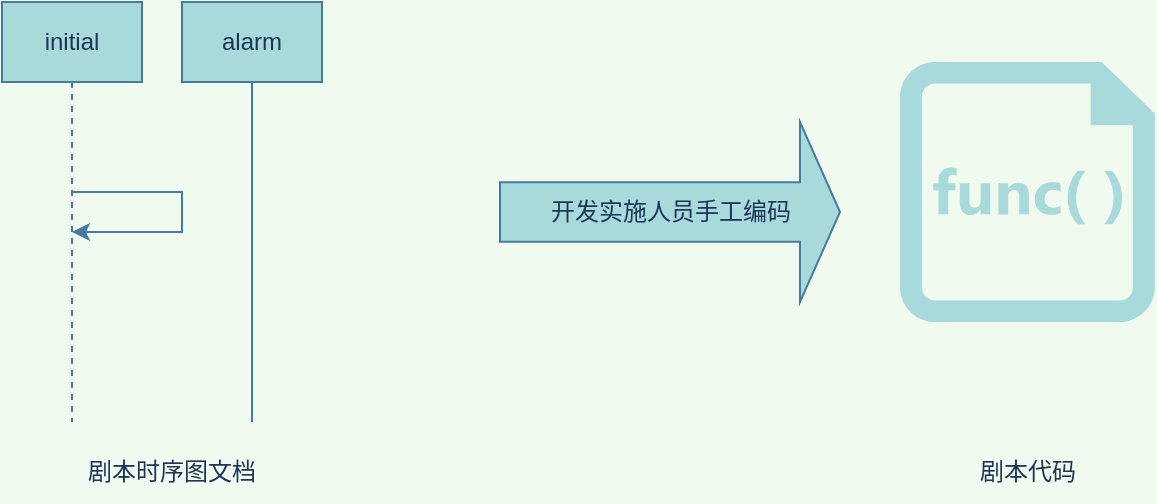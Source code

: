 <mxfile version="17.4.5" type="device"><diagram id="OuAX_9Q7hC9WGS58esa1" name="Page-1"><mxGraphModel dx="1422" dy="786" grid="1" gridSize="10" guides="1" tooltips="1" connect="1" arrows="1" fold="1" page="1" pageScale="1" pageWidth="827" pageHeight="1169" background="#F1FAEE" math="0" shadow="0"><root><mxCell id="0"/><mxCell id="1" parent="0"/><mxCell id="uRn0JfbFsjl0VmcY6NOd-42" value="开发实施人员手工编码" style="html=1;shadow=0;dashed=0;align=center;verticalAlign=middle;shape=mxgraph.arrows2.arrow;dy=0.67;dx=20;notch=0;fillColor=#A8DADC;strokeColor=#457B9D;fontColor=#1D3557;" vertex="1" parent="1"><mxGeometry x="290" y="730" width="170" height="90" as="geometry"/></mxCell><mxCell id="uRn0JfbFsjl0VmcY6NOd-46" value="" style="sketch=0;aspect=fixed;pointerEvents=1;shadow=0;dashed=0;strokeColor=none;labelPosition=center;verticalLabelPosition=bottom;verticalAlign=top;align=center;fillColor=#A8DADC;shape=mxgraph.mscae.enterprise.code_file;html=1;fontColor=#1D3557;" vertex="1" parent="1"><mxGeometry x="490" y="700" width="127.4" height="130" as="geometry"/></mxCell><mxCell id="uRn0JfbFsjl0VmcY6NOd-49" value="initial" style="shape=umlLifeline;perimeter=lifelinePerimeter;whiteSpace=wrap;html=1;container=1;collapsible=0;recursiveResize=0;outlineConnect=0;shadow=0;dashed=0;sketch=0;pointerEvents=1;fontFamily=Helvetica;fontSize=12;fontColor=#1D3557;fillColor=#A8DADC;strokeColor=#457B9D;" vertex="1" parent="1"><mxGeometry x="41" y="670" width="70" height="210" as="geometry"/></mxCell><mxCell id="uRn0JfbFsjl0VmcY6NOd-50" value="alarm" style="shape=umlLifeline;perimeter=lifelinePerimeter;whiteSpace=wrap;html=1;container=1;collapsible=0;recursiveResize=0;outlineConnect=0;lifelineDashed=0;shadow=0;dashed=0;sketch=0;pointerEvents=1;fontFamily=Helvetica;fontSize=12;fontColor=#1D3557;fillColor=#A8DADC;strokeColor=#457B9D;" vertex="1" parent="1"><mxGeometry x="131" y="670" width="70" height="210" as="geometry"/></mxCell><mxCell id="uRn0JfbFsjl0VmcY6NOd-51" value="剧本时序图文档" style="text;html=1;strokeColor=none;fillColor=none;align=center;verticalAlign=middle;whiteSpace=wrap;rounded=0;shadow=0;dashed=0;sketch=0;pointerEvents=1;fontFamily=Helvetica;fontSize=12;fontColor=#1D3557;" vertex="1" parent="1"><mxGeometry x="81" y="890" width="90" height="30" as="geometry"/></mxCell><mxCell id="uRn0JfbFsjl0VmcY6NOd-52" value="剧本代码" style="text;html=1;strokeColor=none;fillColor=none;align=center;verticalAlign=middle;whiteSpace=wrap;rounded=0;shadow=0;dashed=0;sketch=0;pointerEvents=1;fontFamily=Helvetica;fontSize=12;fontColor=#1D3557;" vertex="1" parent="1"><mxGeometry x="523.7" y="890" width="60" height="30" as="geometry"/></mxCell><mxCell id="uRn0JfbFsjl0VmcY6NOd-53" style="edgeStyle=orthogonalEdgeStyle;rounded=0;orthogonalLoop=1;jettySize=auto;html=1;fontFamily=Helvetica;fontSize=12;fontColor=#1D3557;labelBackgroundColor=#F1FAEE;strokeColor=#457B9D;" edge="1" parent="1" source="uRn0JfbFsjl0VmcY6NOd-49" target="uRn0JfbFsjl0VmcY6NOd-49"><mxGeometry relative="1" as="geometry"/></mxCell></root></mxGraphModel></diagram></mxfile>